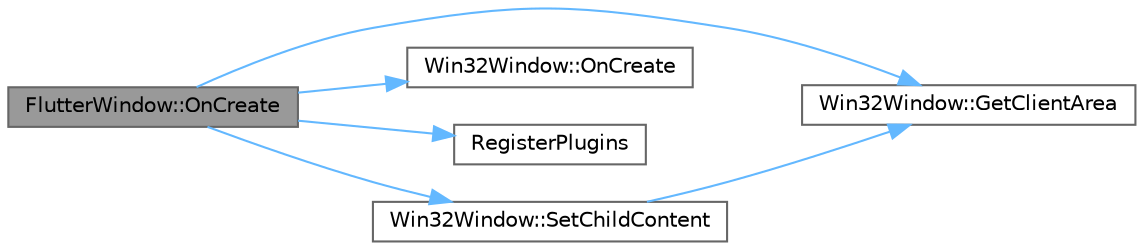 digraph "FlutterWindow::OnCreate"
{
 // LATEX_PDF_SIZE
  bgcolor="transparent";
  edge [fontname=Helvetica,fontsize=10,labelfontname=Helvetica,labelfontsize=10];
  node [fontname=Helvetica,fontsize=10,shape=box,height=0.2,width=0.4];
  rankdir="LR";
  Node1 [id="Node000001",label="FlutterWindow::OnCreate",height=0.2,width=0.4,color="gray40", fillcolor="grey60", style="filled", fontcolor="black",tooltip=" "];
  Node1 -> Node2 [id="edge1_Node000001_Node000002",color="steelblue1",style="solid",tooltip=" "];
  Node2 [id="Node000002",label="Win32Window::GetClientArea",height=0.2,width=0.4,color="grey40", fillcolor="white", style="filled",URL="$class_win32_window.html#aab1722c8d02d1e224f953260b6c64d70",tooltip=" "];
  Node1 -> Node3 [id="edge2_Node000001_Node000003",color="steelblue1",style="solid",tooltip=" "];
  Node3 [id="Node000003",label="Win32Window::OnCreate",height=0.2,width=0.4,color="grey40", fillcolor="white", style="filled",URL="$class_win32_window.html#a13999e0fd51a9b5c66239c6ecc201d5c",tooltip=" "];
  Node1 -> Node4 [id="edge3_Node000001_Node000004",color="steelblue1",style="solid",tooltip=" "];
  Node4 [id="Node000004",label="RegisterPlugins",height=0.2,width=0.4,color="grey40", fillcolor="white", style="filled",URL="$windows_2flutter_2generated__plugin__registrant_8cc.html#a100d3a635c44ec220c0929d56b06553f",tooltip=" "];
  Node1 -> Node5 [id="edge4_Node000001_Node000005",color="steelblue1",style="solid",tooltip=" "];
  Node5 [id="Node000005",label="Win32Window::SetChildContent",height=0.2,width=0.4,color="grey40", fillcolor="white", style="filled",URL="$class_win32_window.html#aaefe8ad05d18d4841a01f51e1785ff0c",tooltip=" "];
  Node5 -> Node2 [id="edge5_Node000005_Node000002",color="steelblue1",style="solid",tooltip=" "];
}
